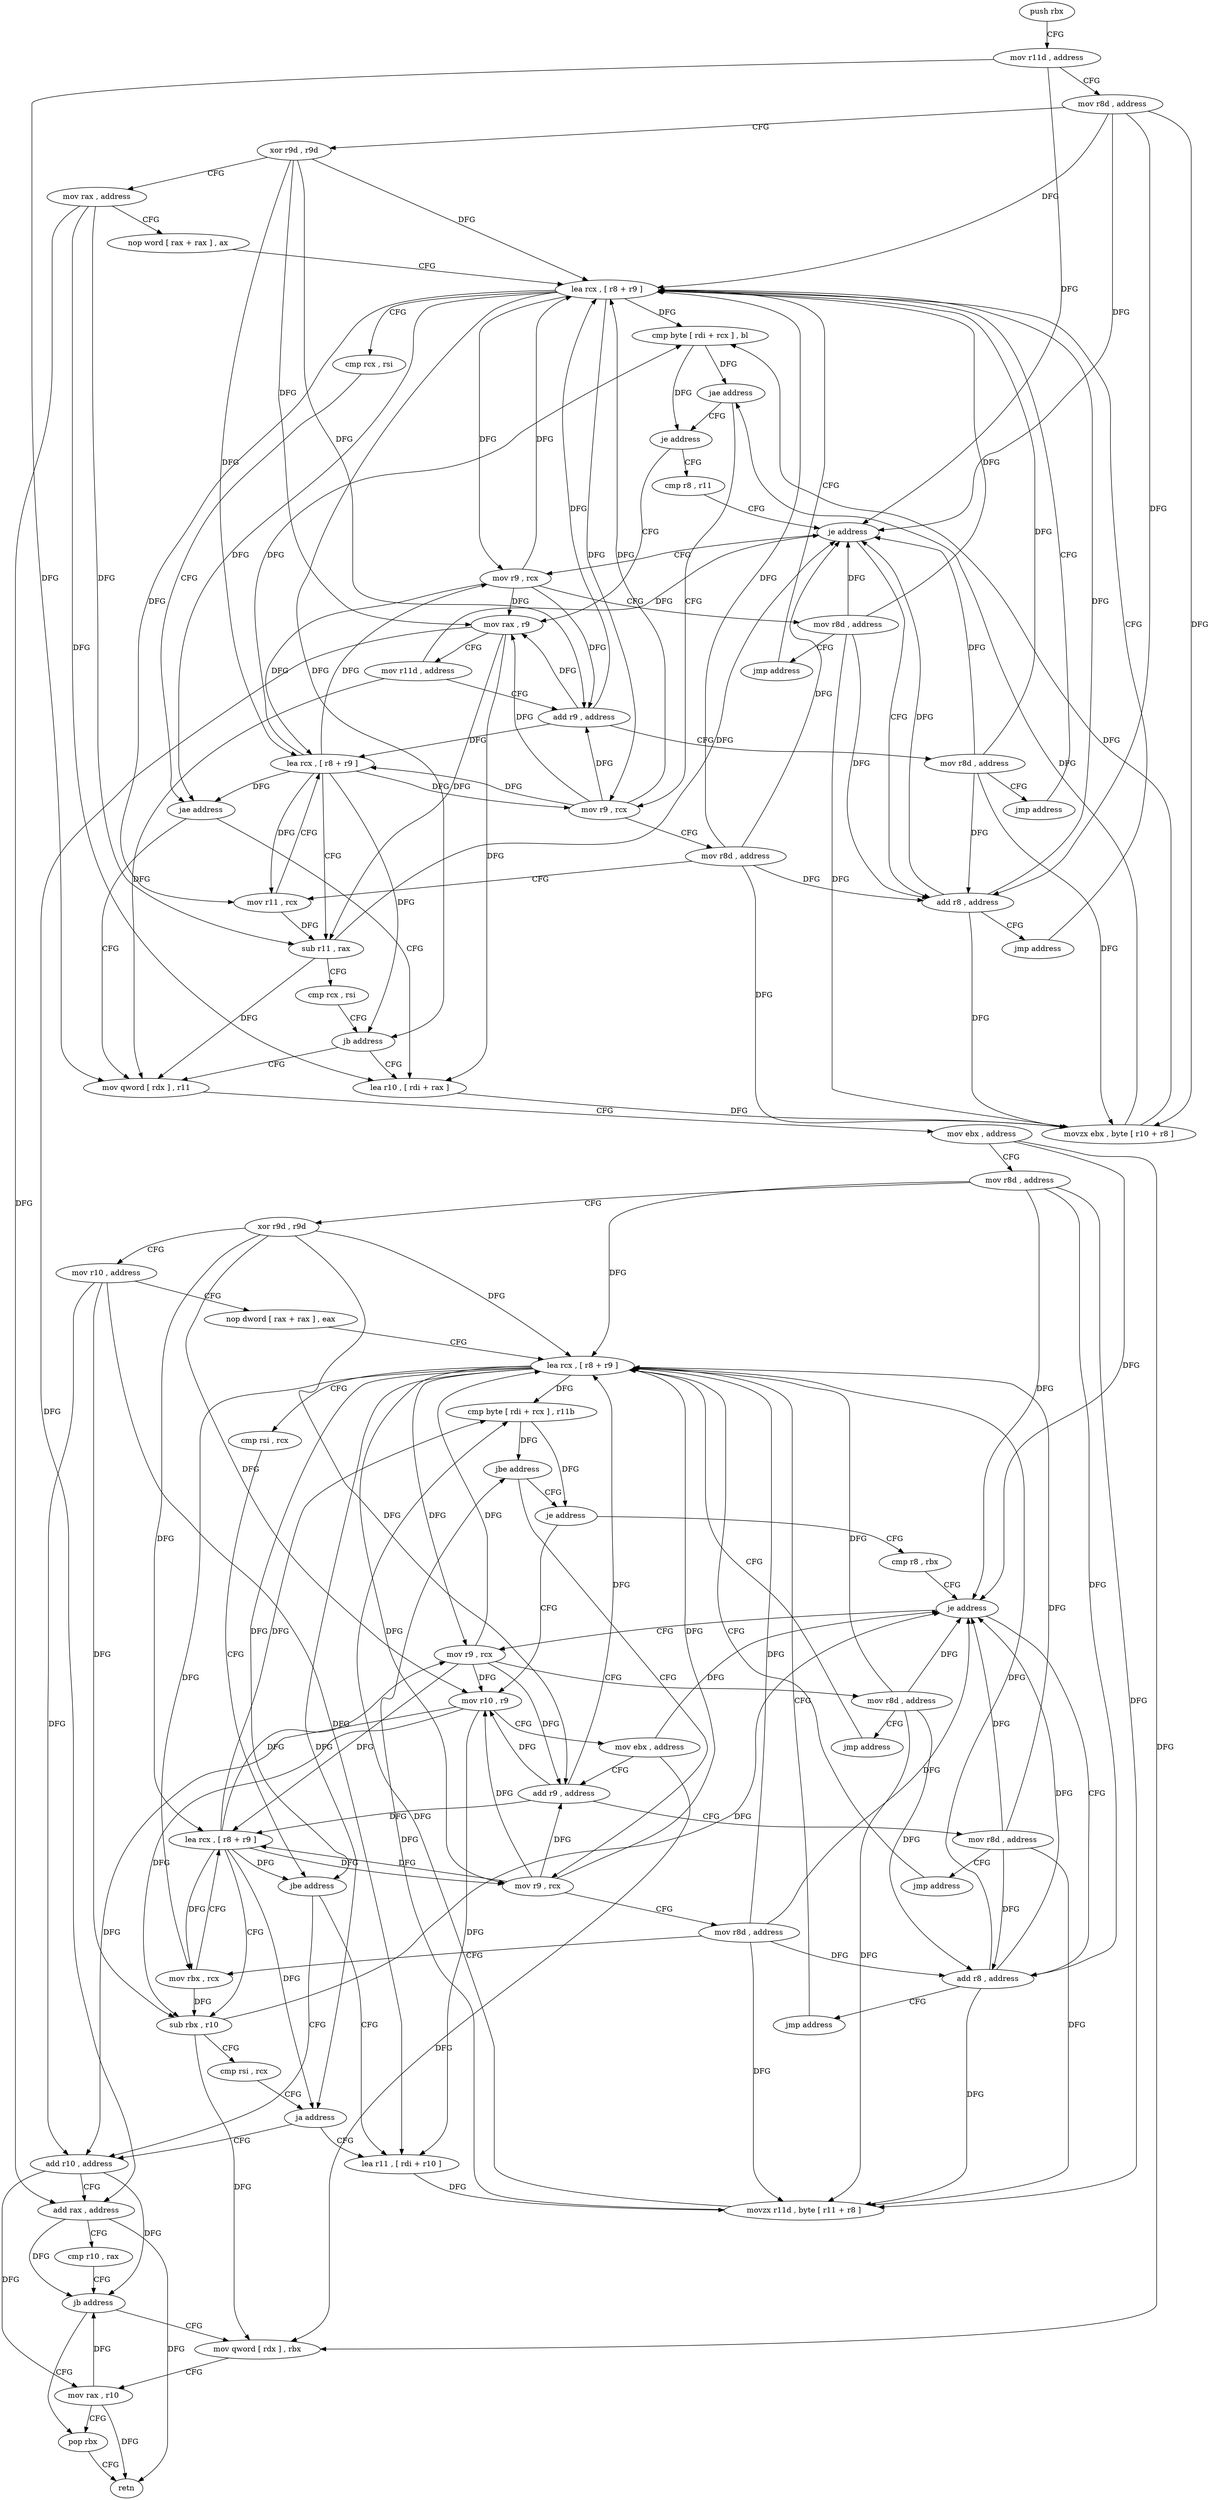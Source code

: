 digraph "func" {
"4399408" [label = "push rbx" ]
"4399409" [label = "mov r11d , address" ]
"4399415" [label = "mov r8d , address" ]
"4399421" [label = "xor r9d , r9d" ]
"4399424" [label = "mov rax , address" ]
"4399431" [label = "nop word [ rax + rax ] , ax" ]
"4399440" [label = "lea rcx , [ r8 + r9 ]" ]
"4399491" [label = "mov qword [ rdx ] , r11" ]
"4399494" [label = "mov ebx , address" ]
"4399499" [label = "mov r8d , address" ]
"4399505" [label = "xor r9d , r9d" ]
"4399508" [label = "mov r10 , address" ]
"4399515" [label = "nop dword [ rax + rax ] , eax" ]
"4399520" [label = "lea rcx , [ r8 + r9 ]" ]
"4399449" [label = "lea r10 , [ rdi + rax ]" ]
"4399453" [label = "movzx ebx , byte [ r10 + r8 ]" ]
"4399458" [label = "cmp byte [ rdi + rcx ] , bl" ]
"4399461" [label = "jae address" ]
"4399592" [label = "je address" ]
"4399467" [label = "mov r9 , rcx" ]
"4399568" [label = "add r10 , address" ]
"4399572" [label = "add rax , address" ]
"4399576" [label = "cmp r10 , rax" ]
"4399579" [label = "jb address" ]
"4399587" [label = "pop rbx" ]
"4399581" [label = "mov qword [ rdx ] , rbx" ]
"4399529" [label = "lea r11 , [ rdi + r10 ]" ]
"4399533" [label = "movzx r11d , byte [ r11 + r8 ]" ]
"4399538" [label = "cmp byte [ rdi + rcx ] , r11b" ]
"4399542" [label = "jbe address" ]
"4399624" [label = "je address" ]
"4399544" [label = "mov r9 , rcx" ]
"4399648" [label = "cmp r8 , r11" ]
"4399594" [label = "mov rax , r9" ]
"4399470" [label = "mov r8d , address" ]
"4399476" [label = "mov r11 , rcx" ]
"4399479" [label = "lea rcx , [ r8 + r9 ]" ]
"4399483" [label = "sub r11 , rax" ]
"4399486" [label = "cmp rcx , rsi" ]
"4399489" [label = "jb address" ]
"4399588" [label = "retn" ]
"4399584" [label = "mov rax , r10" ]
"4399664" [label = "cmp r8 , rbx" ]
"4399626" [label = "mov r10 , r9" ]
"4399547" [label = "mov r8d , address" ]
"4399553" [label = "mov rbx , rcx" ]
"4399556" [label = "lea rcx , [ r8 + r9 ]" ]
"4399560" [label = "sub rbx , r10" ]
"4399563" [label = "cmp rsi , rcx" ]
"4399566" [label = "ja address" ]
"4399651" [label = "je address" ]
"4399680" [label = "mov r9 , rcx" ]
"4399653" [label = "add r8 , address" ]
"4399597" [label = "mov r11d , address" ]
"4399603" [label = "add r9 , address" ]
"4399607" [label = "mov r8d , address" ]
"4399613" [label = "jmp address" ]
"4399667" [label = "je address" ]
"4399696" [label = "mov r9 , rcx" ]
"4399669" [label = "add r8 , address" ]
"4399629" [label = "mov ebx , address" ]
"4399634" [label = "add r9 , address" ]
"4399638" [label = "mov r8d , address" ]
"4399644" [label = "jmp address" ]
"4399683" [label = "mov r8d , address" ]
"4399689" [label = "jmp address" ]
"4399657" [label = "jmp address" ]
"4399444" [label = "cmp rcx , rsi" ]
"4399447" [label = "jae address" ]
"4399699" [label = "mov r8d , address" ]
"4399705" [label = "jmp address" ]
"4399673" [label = "jmp address" ]
"4399524" [label = "cmp rsi , rcx" ]
"4399527" [label = "jbe address" ]
"4399408" -> "4399409" [ label = "CFG" ]
"4399409" -> "4399415" [ label = "CFG" ]
"4399409" -> "4399491" [ label = "DFG" ]
"4399409" -> "4399651" [ label = "DFG" ]
"4399415" -> "4399421" [ label = "CFG" ]
"4399415" -> "4399440" [ label = "DFG" ]
"4399415" -> "4399453" [ label = "DFG" ]
"4399415" -> "4399651" [ label = "DFG" ]
"4399415" -> "4399653" [ label = "DFG" ]
"4399421" -> "4399424" [ label = "CFG" ]
"4399421" -> "4399440" [ label = "DFG" ]
"4399421" -> "4399479" [ label = "DFG" ]
"4399421" -> "4399594" [ label = "DFG" ]
"4399421" -> "4399603" [ label = "DFG" ]
"4399424" -> "4399431" [ label = "CFG" ]
"4399424" -> "4399449" [ label = "DFG" ]
"4399424" -> "4399483" [ label = "DFG" ]
"4399424" -> "4399572" [ label = "DFG" ]
"4399431" -> "4399440" [ label = "CFG" ]
"4399440" -> "4399444" [ label = "CFG" ]
"4399440" -> "4399447" [ label = "DFG" ]
"4399440" -> "4399458" [ label = "DFG" ]
"4399440" -> "4399467" [ label = "DFG" ]
"4399440" -> "4399476" [ label = "DFG" ]
"4399440" -> "4399489" [ label = "DFG" ]
"4399440" -> "4399680" [ label = "DFG" ]
"4399491" -> "4399494" [ label = "CFG" ]
"4399494" -> "4399499" [ label = "CFG" ]
"4399494" -> "4399581" [ label = "DFG" ]
"4399494" -> "4399667" [ label = "DFG" ]
"4399499" -> "4399505" [ label = "CFG" ]
"4399499" -> "4399520" [ label = "DFG" ]
"4399499" -> "4399533" [ label = "DFG" ]
"4399499" -> "4399667" [ label = "DFG" ]
"4399499" -> "4399669" [ label = "DFG" ]
"4399505" -> "4399508" [ label = "CFG" ]
"4399505" -> "4399520" [ label = "DFG" ]
"4399505" -> "4399556" [ label = "DFG" ]
"4399505" -> "4399626" [ label = "DFG" ]
"4399505" -> "4399634" [ label = "DFG" ]
"4399508" -> "4399515" [ label = "CFG" ]
"4399508" -> "4399568" [ label = "DFG" ]
"4399508" -> "4399529" [ label = "DFG" ]
"4399508" -> "4399560" [ label = "DFG" ]
"4399515" -> "4399520" [ label = "CFG" ]
"4399520" -> "4399524" [ label = "CFG" ]
"4399520" -> "4399527" [ label = "DFG" ]
"4399520" -> "4399538" [ label = "DFG" ]
"4399520" -> "4399544" [ label = "DFG" ]
"4399520" -> "4399553" [ label = "DFG" ]
"4399520" -> "4399566" [ label = "DFG" ]
"4399520" -> "4399696" [ label = "DFG" ]
"4399449" -> "4399453" [ label = "DFG" ]
"4399453" -> "4399458" [ label = "DFG" ]
"4399453" -> "4399461" [ label = "DFG" ]
"4399458" -> "4399461" [ label = "DFG" ]
"4399458" -> "4399592" [ label = "DFG" ]
"4399461" -> "4399592" [ label = "CFG" ]
"4399461" -> "4399467" [ label = "CFG" ]
"4399592" -> "4399648" [ label = "CFG" ]
"4399592" -> "4399594" [ label = "CFG" ]
"4399467" -> "4399470" [ label = "CFG" ]
"4399467" -> "4399440" [ label = "DFG" ]
"4399467" -> "4399479" [ label = "DFG" ]
"4399467" -> "4399594" [ label = "DFG" ]
"4399467" -> "4399603" [ label = "DFG" ]
"4399568" -> "4399572" [ label = "CFG" ]
"4399568" -> "4399579" [ label = "DFG" ]
"4399568" -> "4399584" [ label = "DFG" ]
"4399572" -> "4399576" [ label = "CFG" ]
"4399572" -> "4399579" [ label = "DFG" ]
"4399572" -> "4399588" [ label = "DFG" ]
"4399576" -> "4399579" [ label = "CFG" ]
"4399579" -> "4399587" [ label = "CFG" ]
"4399579" -> "4399581" [ label = "CFG" ]
"4399587" -> "4399588" [ label = "CFG" ]
"4399581" -> "4399584" [ label = "CFG" ]
"4399529" -> "4399533" [ label = "DFG" ]
"4399533" -> "4399538" [ label = "DFG" ]
"4399533" -> "4399542" [ label = "DFG" ]
"4399538" -> "4399542" [ label = "DFG" ]
"4399538" -> "4399624" [ label = "DFG" ]
"4399542" -> "4399624" [ label = "CFG" ]
"4399542" -> "4399544" [ label = "CFG" ]
"4399624" -> "4399664" [ label = "CFG" ]
"4399624" -> "4399626" [ label = "CFG" ]
"4399544" -> "4399547" [ label = "CFG" ]
"4399544" -> "4399520" [ label = "DFG" ]
"4399544" -> "4399556" [ label = "DFG" ]
"4399544" -> "4399626" [ label = "DFG" ]
"4399544" -> "4399634" [ label = "DFG" ]
"4399648" -> "4399651" [ label = "CFG" ]
"4399594" -> "4399597" [ label = "CFG" ]
"4399594" -> "4399449" [ label = "DFG" ]
"4399594" -> "4399483" [ label = "DFG" ]
"4399594" -> "4399572" [ label = "DFG" ]
"4399470" -> "4399476" [ label = "CFG" ]
"4399470" -> "4399453" [ label = "DFG" ]
"4399470" -> "4399440" [ label = "DFG" ]
"4399470" -> "4399651" [ label = "DFG" ]
"4399470" -> "4399653" [ label = "DFG" ]
"4399476" -> "4399479" [ label = "CFG" ]
"4399476" -> "4399483" [ label = "DFG" ]
"4399479" -> "4399483" [ label = "CFG" ]
"4399479" -> "4399458" [ label = "DFG" ]
"4399479" -> "4399467" [ label = "DFG" ]
"4399479" -> "4399476" [ label = "DFG" ]
"4399479" -> "4399447" [ label = "DFG" ]
"4399479" -> "4399489" [ label = "DFG" ]
"4399479" -> "4399680" [ label = "DFG" ]
"4399483" -> "4399486" [ label = "CFG" ]
"4399483" -> "4399491" [ label = "DFG" ]
"4399483" -> "4399651" [ label = "DFG" ]
"4399486" -> "4399489" [ label = "CFG" ]
"4399489" -> "4399449" [ label = "CFG" ]
"4399489" -> "4399491" [ label = "CFG" ]
"4399584" -> "4399587" [ label = "CFG" ]
"4399584" -> "4399579" [ label = "DFG" ]
"4399584" -> "4399588" [ label = "DFG" ]
"4399664" -> "4399667" [ label = "CFG" ]
"4399626" -> "4399629" [ label = "CFG" ]
"4399626" -> "4399568" [ label = "DFG" ]
"4399626" -> "4399529" [ label = "DFG" ]
"4399626" -> "4399560" [ label = "DFG" ]
"4399547" -> "4399553" [ label = "CFG" ]
"4399547" -> "4399533" [ label = "DFG" ]
"4399547" -> "4399520" [ label = "DFG" ]
"4399547" -> "4399667" [ label = "DFG" ]
"4399547" -> "4399669" [ label = "DFG" ]
"4399553" -> "4399556" [ label = "CFG" ]
"4399553" -> "4399560" [ label = "DFG" ]
"4399556" -> "4399560" [ label = "CFG" ]
"4399556" -> "4399527" [ label = "DFG" ]
"4399556" -> "4399538" [ label = "DFG" ]
"4399556" -> "4399544" [ label = "DFG" ]
"4399556" -> "4399553" [ label = "DFG" ]
"4399556" -> "4399566" [ label = "DFG" ]
"4399556" -> "4399696" [ label = "DFG" ]
"4399560" -> "4399563" [ label = "CFG" ]
"4399560" -> "4399581" [ label = "DFG" ]
"4399560" -> "4399667" [ label = "DFG" ]
"4399563" -> "4399566" [ label = "CFG" ]
"4399566" -> "4399529" [ label = "CFG" ]
"4399566" -> "4399568" [ label = "CFG" ]
"4399651" -> "4399680" [ label = "CFG" ]
"4399651" -> "4399653" [ label = "CFG" ]
"4399680" -> "4399683" [ label = "CFG" ]
"4399680" -> "4399440" [ label = "DFG" ]
"4399680" -> "4399479" [ label = "DFG" ]
"4399680" -> "4399594" [ label = "DFG" ]
"4399680" -> "4399603" [ label = "DFG" ]
"4399653" -> "4399657" [ label = "CFG" ]
"4399653" -> "4399453" [ label = "DFG" ]
"4399653" -> "4399440" [ label = "DFG" ]
"4399653" -> "4399651" [ label = "DFG" ]
"4399597" -> "4399603" [ label = "CFG" ]
"4399597" -> "4399491" [ label = "DFG" ]
"4399597" -> "4399651" [ label = "DFG" ]
"4399603" -> "4399607" [ label = "CFG" ]
"4399603" -> "4399440" [ label = "DFG" ]
"4399603" -> "4399479" [ label = "DFG" ]
"4399603" -> "4399594" [ label = "DFG" ]
"4399607" -> "4399613" [ label = "CFG" ]
"4399607" -> "4399453" [ label = "DFG" ]
"4399607" -> "4399440" [ label = "DFG" ]
"4399607" -> "4399651" [ label = "DFG" ]
"4399607" -> "4399653" [ label = "DFG" ]
"4399613" -> "4399440" [ label = "CFG" ]
"4399667" -> "4399696" [ label = "CFG" ]
"4399667" -> "4399669" [ label = "CFG" ]
"4399696" -> "4399699" [ label = "CFG" ]
"4399696" -> "4399520" [ label = "DFG" ]
"4399696" -> "4399556" [ label = "DFG" ]
"4399696" -> "4399626" [ label = "DFG" ]
"4399696" -> "4399634" [ label = "DFG" ]
"4399669" -> "4399673" [ label = "CFG" ]
"4399669" -> "4399533" [ label = "DFG" ]
"4399669" -> "4399520" [ label = "DFG" ]
"4399669" -> "4399667" [ label = "DFG" ]
"4399629" -> "4399634" [ label = "CFG" ]
"4399629" -> "4399581" [ label = "DFG" ]
"4399629" -> "4399667" [ label = "DFG" ]
"4399634" -> "4399638" [ label = "CFG" ]
"4399634" -> "4399520" [ label = "DFG" ]
"4399634" -> "4399556" [ label = "DFG" ]
"4399634" -> "4399626" [ label = "DFG" ]
"4399638" -> "4399644" [ label = "CFG" ]
"4399638" -> "4399533" [ label = "DFG" ]
"4399638" -> "4399520" [ label = "DFG" ]
"4399638" -> "4399667" [ label = "DFG" ]
"4399638" -> "4399669" [ label = "DFG" ]
"4399644" -> "4399520" [ label = "CFG" ]
"4399683" -> "4399689" [ label = "CFG" ]
"4399683" -> "4399453" [ label = "DFG" ]
"4399683" -> "4399440" [ label = "DFG" ]
"4399683" -> "4399651" [ label = "DFG" ]
"4399683" -> "4399653" [ label = "DFG" ]
"4399689" -> "4399440" [ label = "CFG" ]
"4399657" -> "4399440" [ label = "CFG" ]
"4399444" -> "4399447" [ label = "CFG" ]
"4399447" -> "4399491" [ label = "CFG" ]
"4399447" -> "4399449" [ label = "CFG" ]
"4399699" -> "4399705" [ label = "CFG" ]
"4399699" -> "4399533" [ label = "DFG" ]
"4399699" -> "4399520" [ label = "DFG" ]
"4399699" -> "4399667" [ label = "DFG" ]
"4399699" -> "4399669" [ label = "DFG" ]
"4399705" -> "4399520" [ label = "CFG" ]
"4399673" -> "4399520" [ label = "CFG" ]
"4399524" -> "4399527" [ label = "CFG" ]
"4399527" -> "4399568" [ label = "CFG" ]
"4399527" -> "4399529" [ label = "CFG" ]
}
